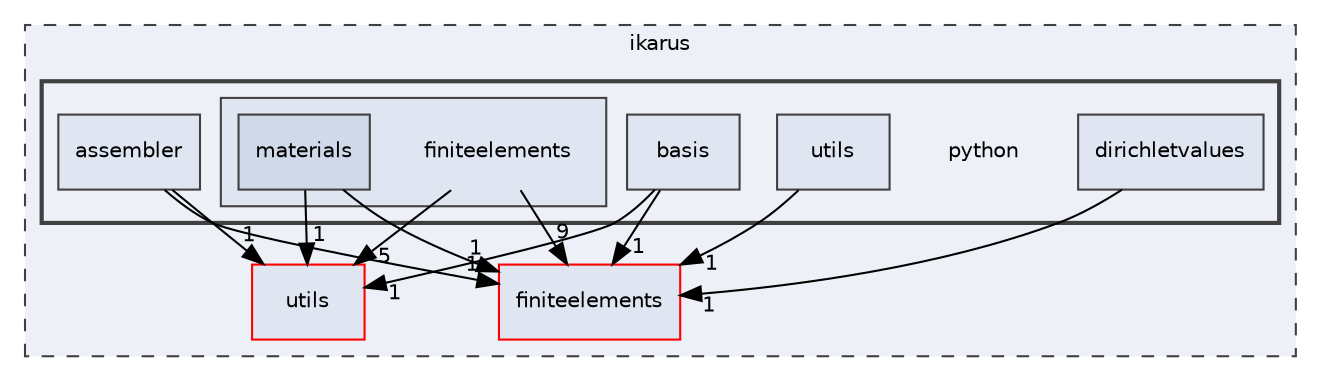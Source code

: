 digraph "python"
{
 // LATEX_PDF_SIZE
  edge [fontname="Helvetica",fontsize="10",labelfontname="Helvetica",labelfontsize="10"];
  node [fontname="Helvetica",fontsize="10",shape=record];
  compound=true
  subgraph clusterdir_5bec9ec6c6b8ab3f2f9d60d2ff21ed81 {
    graph [ bgcolor="#edf0f7", pencolor="grey25", style="filled,dashed,", label="ikarus", fontname="Helvetica", fontsize="10", URL="dir_5bec9ec6c6b8ab3f2f9d60d2ff21ed81.html"]
  dir_36505a9bfb81f81ed7a4e794d4cf597e [shape=box, label="utils", style="filled,", fillcolor="#dfe5f1", color="red", URL="dir_36505a9bfb81f81ed7a4e794d4cf597e.html"];
  dir_f5e28093cb075fb92f2345f7d8607df6 [shape=box, label="finiteelements", style="filled,", fillcolor="#dfe5f1", color="red", URL="dir_f5e28093cb075fb92f2345f7d8607df6.html"];
  subgraph clusterdir_6063e92d97cad5a47908d6a96069b24d {
    graph [ bgcolor="#edf0f7", pencolor="grey25", style="filled,bold,", label="", fontname="Helvetica", fontsize="10", URL="dir_6063e92d97cad5a47908d6a96069b24d.html"]
    dir_6063e92d97cad5a47908d6a96069b24d [shape=plaintext, label="python"];
  dir_2eacd46bb6575c3620b10a673993bd91 [shape=box, label="assembler", style="filled,", fillcolor="#dfe5f1", color="grey25", URL="dir_2eacd46bb6575c3620b10a673993bd91.html"];
  dir_58d0c8a3c72390da3e9fe9328fead302 [shape=box, label="basis", style="filled,", fillcolor="#dfe5f1", color="grey25", URL="dir_58d0c8a3c72390da3e9fe9328fead302.html"];
  dir_10d62307decb192620fe32f94ec04635 [shape=box, label="dirichletvalues", style="filled,", fillcolor="#dfe5f1", color="grey25", URL="dir_10d62307decb192620fe32f94ec04635.html"];
  subgraph clusterdir_3f77d910b8992c2715464d60b82eb4e5 {
    graph [ bgcolor="#dfe5f1", pencolor="grey25", style="filled,", label="", fontname="Helvetica", fontsize="10", URL="dir_3f77d910b8992c2715464d60b82eb4e5.html"]
    dir_3f77d910b8992c2715464d60b82eb4e5 [shape=plaintext, label="finiteelements"];
  dir_1033b2e4d5e569ff29fa5cd78683f3e8 [shape=box, label="materials", style="filled,", fillcolor="#d0d9ea", color="grey25", URL="dir_1033b2e4d5e569ff29fa5cd78683f3e8.html"];
  }
  dir_afe0d1ab0c4a41ee8553ea61e92b67bf [shape=box, label="utils", style="filled,", fillcolor="#dfe5f1", color="grey25", URL="dir_afe0d1ab0c4a41ee8553ea61e92b67bf.html"];
  }
  }
  dir_2eacd46bb6575c3620b10a673993bd91->dir_36505a9bfb81f81ed7a4e794d4cf597e [headlabel="1", labeldistance=1.5 headhref="dir_000001_000027.html"];
  dir_2eacd46bb6575c3620b10a673993bd91->dir_f5e28093cb075fb92f2345f7d8607df6 [headlabel="1", labeldistance=1.5 headhref="dir_000001_000011.html"];
  dir_58d0c8a3c72390da3e9fe9328fead302->dir_36505a9bfb81f81ed7a4e794d4cf597e [headlabel="1", labeldistance=1.5 headhref="dir_000003_000027.html"];
  dir_58d0c8a3c72390da3e9fe9328fead302->dir_f5e28093cb075fb92f2345f7d8607df6 [headlabel="1", labeldistance=1.5 headhref="dir_000003_000011.html"];
  dir_10d62307decb192620fe32f94ec04635->dir_f5e28093cb075fb92f2345f7d8607df6 [headlabel="1", labeldistance=1.5 headhref="dir_000005_000011.html"];
  dir_3f77d910b8992c2715464d60b82eb4e5->dir_36505a9bfb81f81ed7a4e794d4cf597e [headlabel="5", labeldistance=1.5 headhref="dir_000012_000027.html"];
  dir_3f77d910b8992c2715464d60b82eb4e5->dir_f5e28093cb075fb92f2345f7d8607df6 [headlabel="9", labeldistance=1.5 headhref="dir_000012_000011.html"];
  dir_1033b2e4d5e569ff29fa5cd78683f3e8->dir_36505a9bfb81f81ed7a4e794d4cf597e [headlabel="1", labeldistance=1.5 headhref="dir_000019_000027.html"];
  dir_1033b2e4d5e569ff29fa5cd78683f3e8->dir_f5e28093cb075fb92f2345f7d8607df6 [headlabel="1", labeldistance=1.5 headhref="dir_000019_000011.html"];
  dir_afe0d1ab0c4a41ee8553ea61e92b67bf->dir_f5e28093cb075fb92f2345f7d8607df6 [headlabel="1", labeldistance=1.5 headhref="dir_000026_000011.html"];
}
